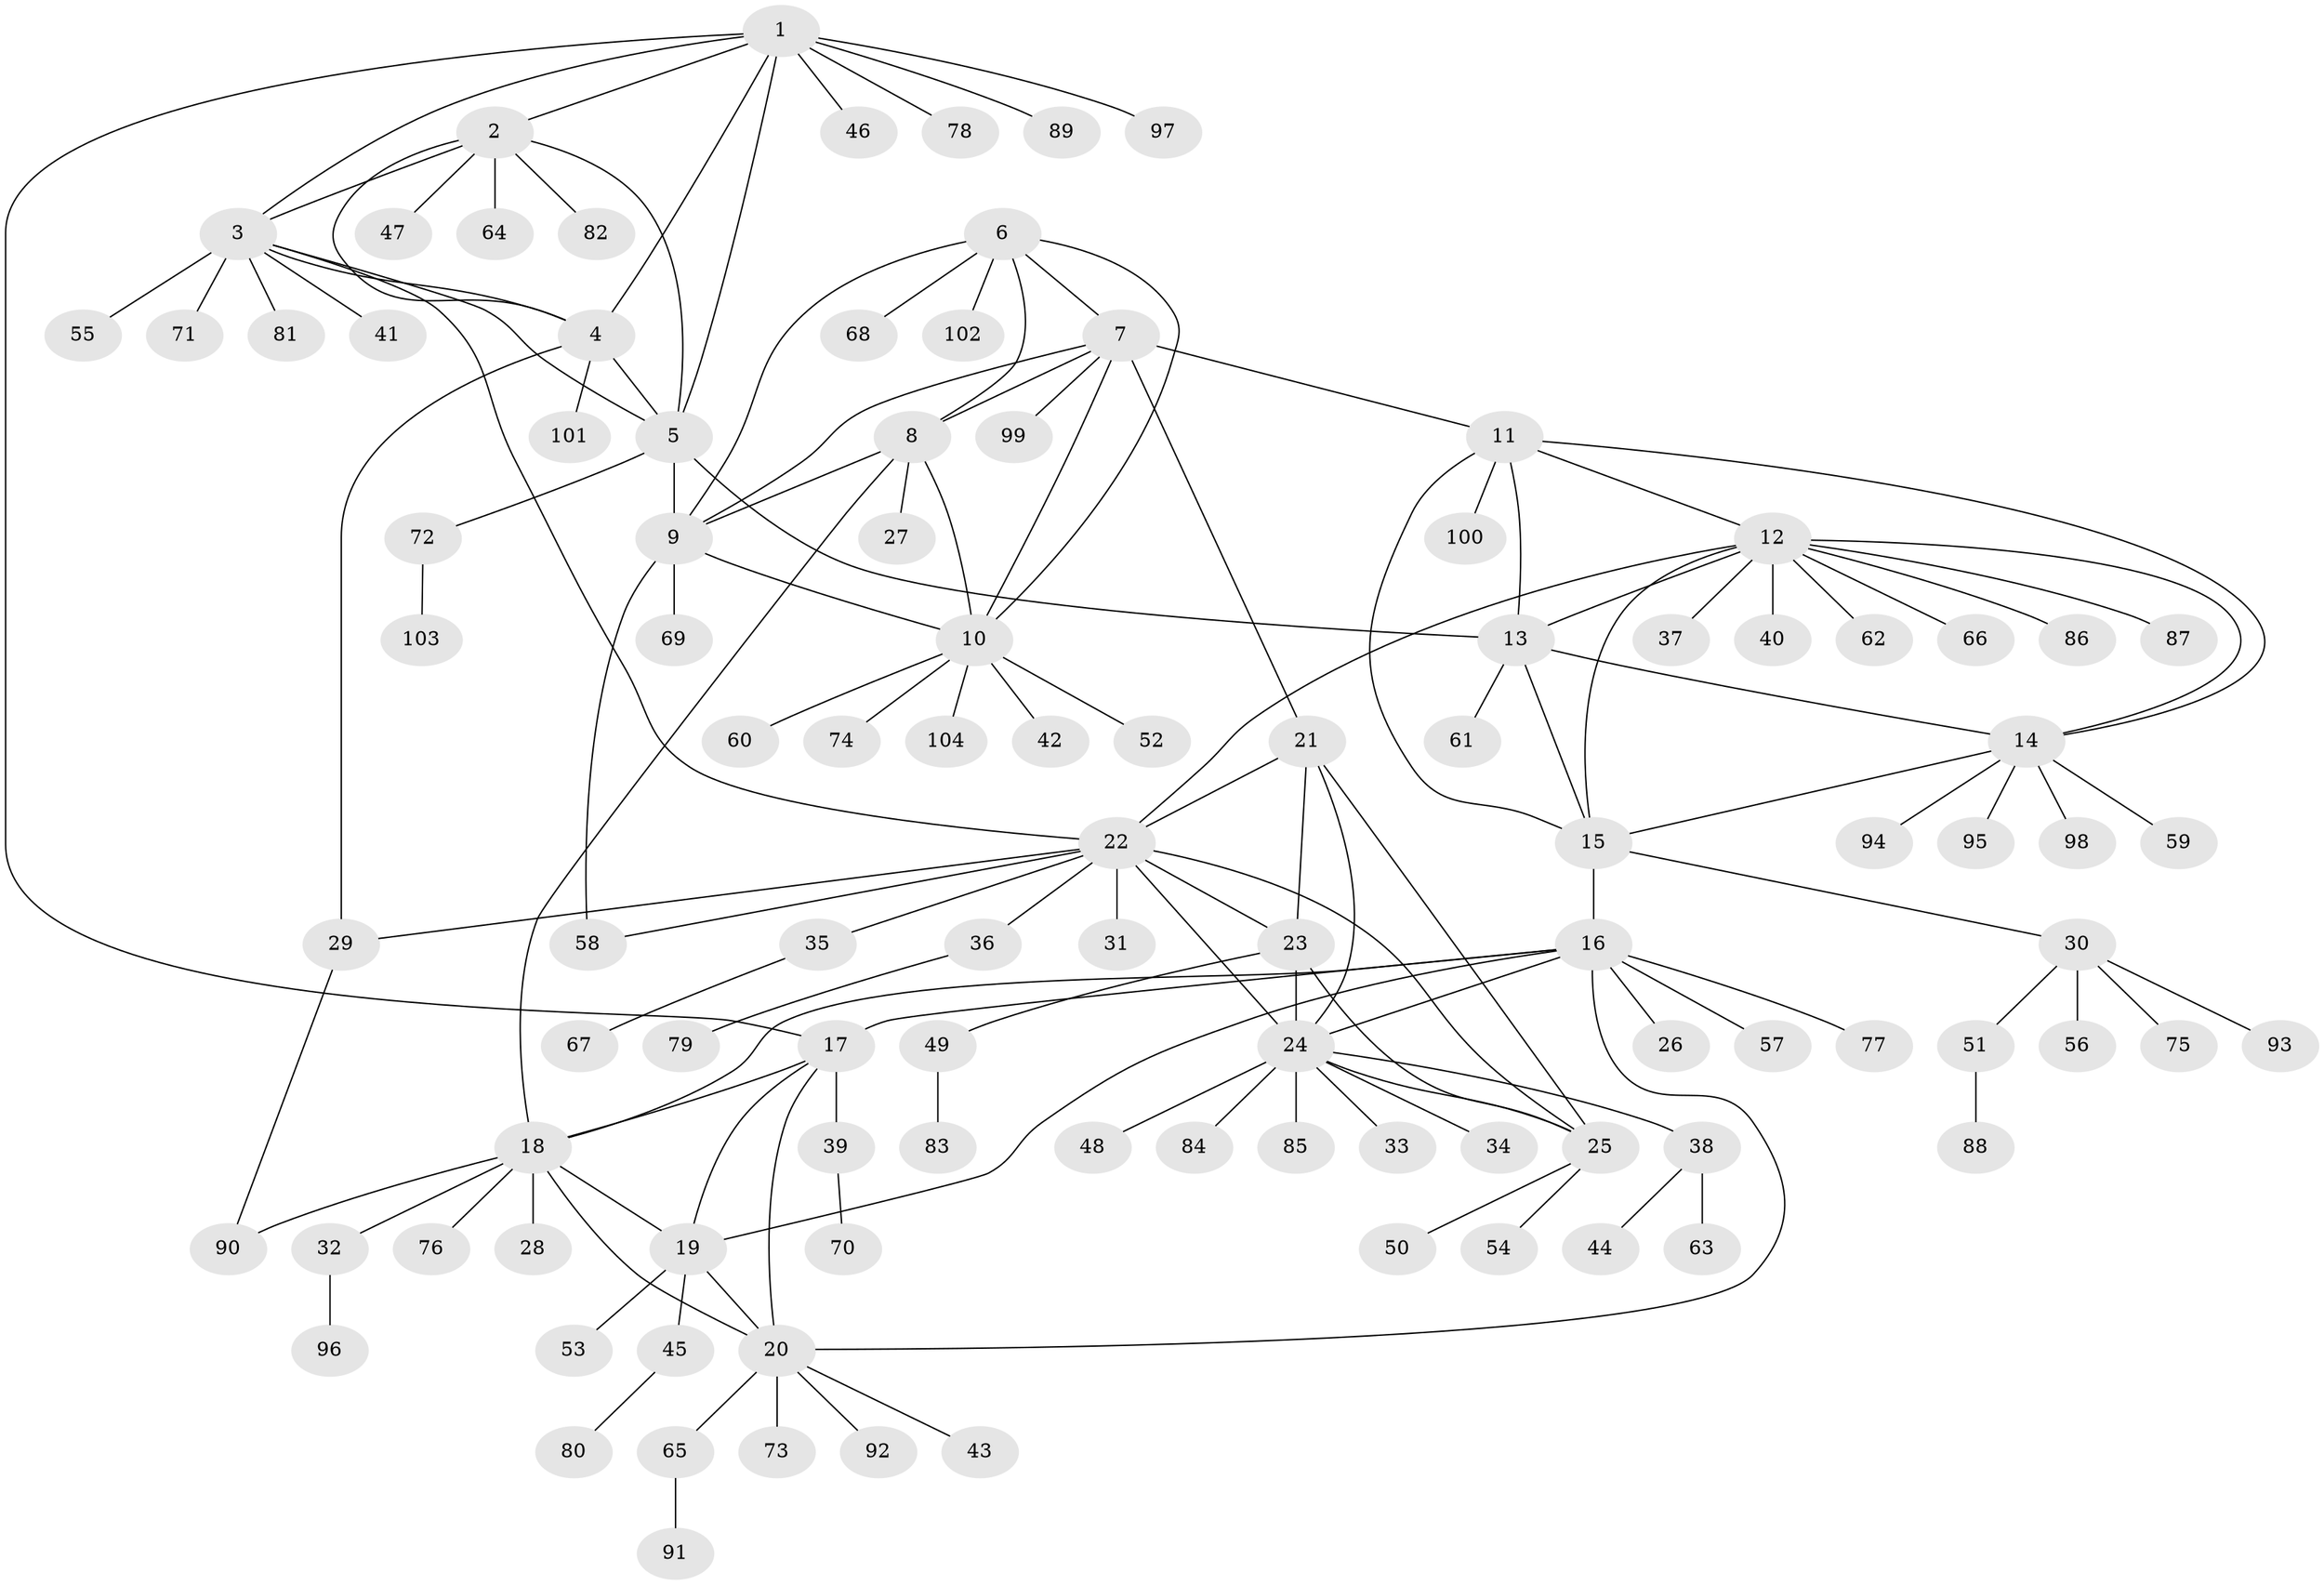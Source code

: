 // coarse degree distribution, {10: 0.0125, 9: 0.05, 5: 0.0125, 6: 0.0625, 8: 0.0375, 7: 0.0125, 4: 0.05, 11: 0.0125, 1: 0.7, 3: 0.0125, 2: 0.0375}
// Generated by graph-tools (version 1.1) at 2025/42/03/06/25 10:42:08]
// undirected, 104 vertices, 142 edges
graph export_dot {
graph [start="1"]
  node [color=gray90,style=filled];
  1;
  2;
  3;
  4;
  5;
  6;
  7;
  8;
  9;
  10;
  11;
  12;
  13;
  14;
  15;
  16;
  17;
  18;
  19;
  20;
  21;
  22;
  23;
  24;
  25;
  26;
  27;
  28;
  29;
  30;
  31;
  32;
  33;
  34;
  35;
  36;
  37;
  38;
  39;
  40;
  41;
  42;
  43;
  44;
  45;
  46;
  47;
  48;
  49;
  50;
  51;
  52;
  53;
  54;
  55;
  56;
  57;
  58;
  59;
  60;
  61;
  62;
  63;
  64;
  65;
  66;
  67;
  68;
  69;
  70;
  71;
  72;
  73;
  74;
  75;
  76;
  77;
  78;
  79;
  80;
  81;
  82;
  83;
  84;
  85;
  86;
  87;
  88;
  89;
  90;
  91;
  92;
  93;
  94;
  95;
  96;
  97;
  98;
  99;
  100;
  101;
  102;
  103;
  104;
  1 -- 2;
  1 -- 3;
  1 -- 4;
  1 -- 5;
  1 -- 17;
  1 -- 46;
  1 -- 78;
  1 -- 89;
  1 -- 97;
  2 -- 3;
  2 -- 4;
  2 -- 5;
  2 -- 47;
  2 -- 64;
  2 -- 82;
  3 -- 4;
  3 -- 5;
  3 -- 22;
  3 -- 41;
  3 -- 55;
  3 -- 71;
  3 -- 81;
  4 -- 5;
  4 -- 29;
  4 -- 101;
  5 -- 9;
  5 -- 13;
  5 -- 72;
  6 -- 7;
  6 -- 8;
  6 -- 9;
  6 -- 10;
  6 -- 68;
  6 -- 102;
  7 -- 8;
  7 -- 9;
  7 -- 10;
  7 -- 11;
  7 -- 21;
  7 -- 99;
  8 -- 9;
  8 -- 10;
  8 -- 18;
  8 -- 27;
  9 -- 10;
  9 -- 58;
  9 -- 69;
  10 -- 42;
  10 -- 52;
  10 -- 60;
  10 -- 74;
  10 -- 104;
  11 -- 12;
  11 -- 13;
  11 -- 14;
  11 -- 15;
  11 -- 100;
  12 -- 13;
  12 -- 14;
  12 -- 15;
  12 -- 22;
  12 -- 37;
  12 -- 40;
  12 -- 62;
  12 -- 66;
  12 -- 86;
  12 -- 87;
  13 -- 14;
  13 -- 15;
  13 -- 61;
  14 -- 15;
  14 -- 59;
  14 -- 94;
  14 -- 95;
  14 -- 98;
  15 -- 16;
  15 -- 30;
  16 -- 17;
  16 -- 18;
  16 -- 19;
  16 -- 20;
  16 -- 24;
  16 -- 26;
  16 -- 57;
  16 -- 77;
  17 -- 18;
  17 -- 19;
  17 -- 20;
  17 -- 39;
  18 -- 19;
  18 -- 20;
  18 -- 28;
  18 -- 32;
  18 -- 76;
  18 -- 90;
  19 -- 20;
  19 -- 45;
  19 -- 53;
  20 -- 43;
  20 -- 65;
  20 -- 73;
  20 -- 92;
  21 -- 22;
  21 -- 23;
  21 -- 24;
  21 -- 25;
  22 -- 23;
  22 -- 24;
  22 -- 25;
  22 -- 29;
  22 -- 31;
  22 -- 35;
  22 -- 36;
  22 -- 58;
  23 -- 24;
  23 -- 25;
  23 -- 49;
  24 -- 25;
  24 -- 33;
  24 -- 34;
  24 -- 38;
  24 -- 48;
  24 -- 84;
  24 -- 85;
  25 -- 50;
  25 -- 54;
  29 -- 90;
  30 -- 51;
  30 -- 56;
  30 -- 75;
  30 -- 93;
  32 -- 96;
  35 -- 67;
  36 -- 79;
  38 -- 44;
  38 -- 63;
  39 -- 70;
  45 -- 80;
  49 -- 83;
  51 -- 88;
  65 -- 91;
  72 -- 103;
}
